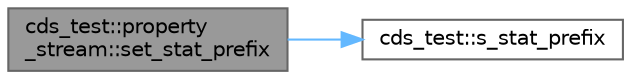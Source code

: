 digraph "cds_test::property_stream::set_stat_prefix"
{
 // LATEX_PDF_SIZE
  bgcolor="transparent";
  edge [fontname=Helvetica,fontsize=10,labelfontname=Helvetica,labelfontsize=10];
  node [fontname=Helvetica,fontsize=10,shape=box,height=0.2,width=0.4];
  rankdir="LR";
  Node1 [id="Node000001",label="cds_test::property\l_stream::set_stat_prefix",height=0.2,width=0.4,color="gray40", fillcolor="grey60", style="filled", fontcolor="black",tooltip=" "];
  Node1 -> Node2 [id="edge1_Node000001_Node000002",color="steelblue1",style="solid",tooltip=" "];
  Node2 [id="Node000002",label="cds_test::s_stat_prefix",height=0.2,width=0.4,color="grey40", fillcolor="white", style="filled",URL="$namespacecds__test.html#a743e925f8ede4cba559be8320e337eda",tooltip=" "];
}
